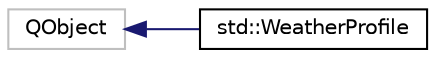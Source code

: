 digraph "Graphical Class Hierarchy"
{
  edge [fontname="Helvetica",fontsize="10",labelfontname="Helvetica",labelfontsize="10"];
  node [fontname="Helvetica",fontsize="10",shape=record];
  rankdir="LR";
  Node1 [label="QObject",height=0.2,width=0.4,color="grey75", fillcolor="white", style="filled"];
  Node1 -> Node0 [dir="back",color="midnightblue",fontsize="10",style="solid",fontname="Helvetica"];
  Node0 [label="std::WeatherProfile",height=0.2,width=0.4,color="black", fillcolor="white", style="filled",URL="$classstd_1_1WeatherProfile.html",tooltip="The WeatherProfile class: class containing all functions nessisary for the weatherProfile. "];
}
